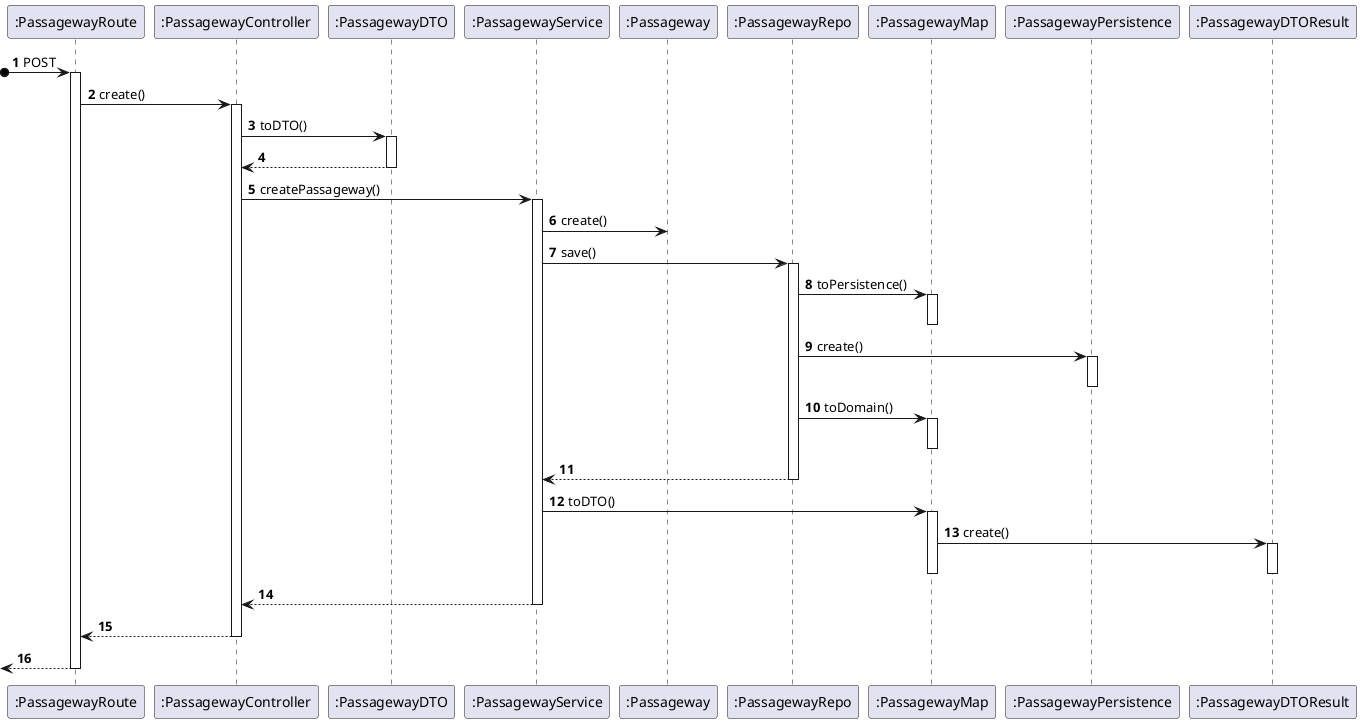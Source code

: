 @startuml

autonumber

participant ":PassagewayRoute" as Route
participant ":PassagewayController" as Controller
participant ":PassagewayDTO" as DTO
participant ":PassagewayService" as Service
participant ":Passageway" as Floor
participant ":PassagewayRepo" as Repo
participant ":PassagewayMap" as Map

participant ":PassagewayPersistence" as Persistence
participant ":PassagewayDTOResult" as DTOResult

?o->Route: POST
activate Route

Route -> Controller: create()
activate Controller

Controller -> DTO: toDTO()
activate DTO

DTO --> Controller:
deactivate DTO

Controller -> Service: createPassageway()
activate Service
Service -> Floor: create()

Service -> Repo: save()
activate Repo

Repo -> Map: toPersistence()
activate Map
deactivate Map

Repo -> Persistence: create()
activate Persistence
deactivate Persistence

Repo -> Map: toDomain()
activate Map
deactivate Map

Repo --> Service:
deactivate Repo

Service -> Map: toDTO()
activate Map
Map -> DTOResult: create()
activate DTOResult
deactivate DTOResult
deactivate Map

Service --> Controller:
deactivate Service

Controller --> Route:
deactivate Controller

<--Route:
deactivate Route


@enduml
